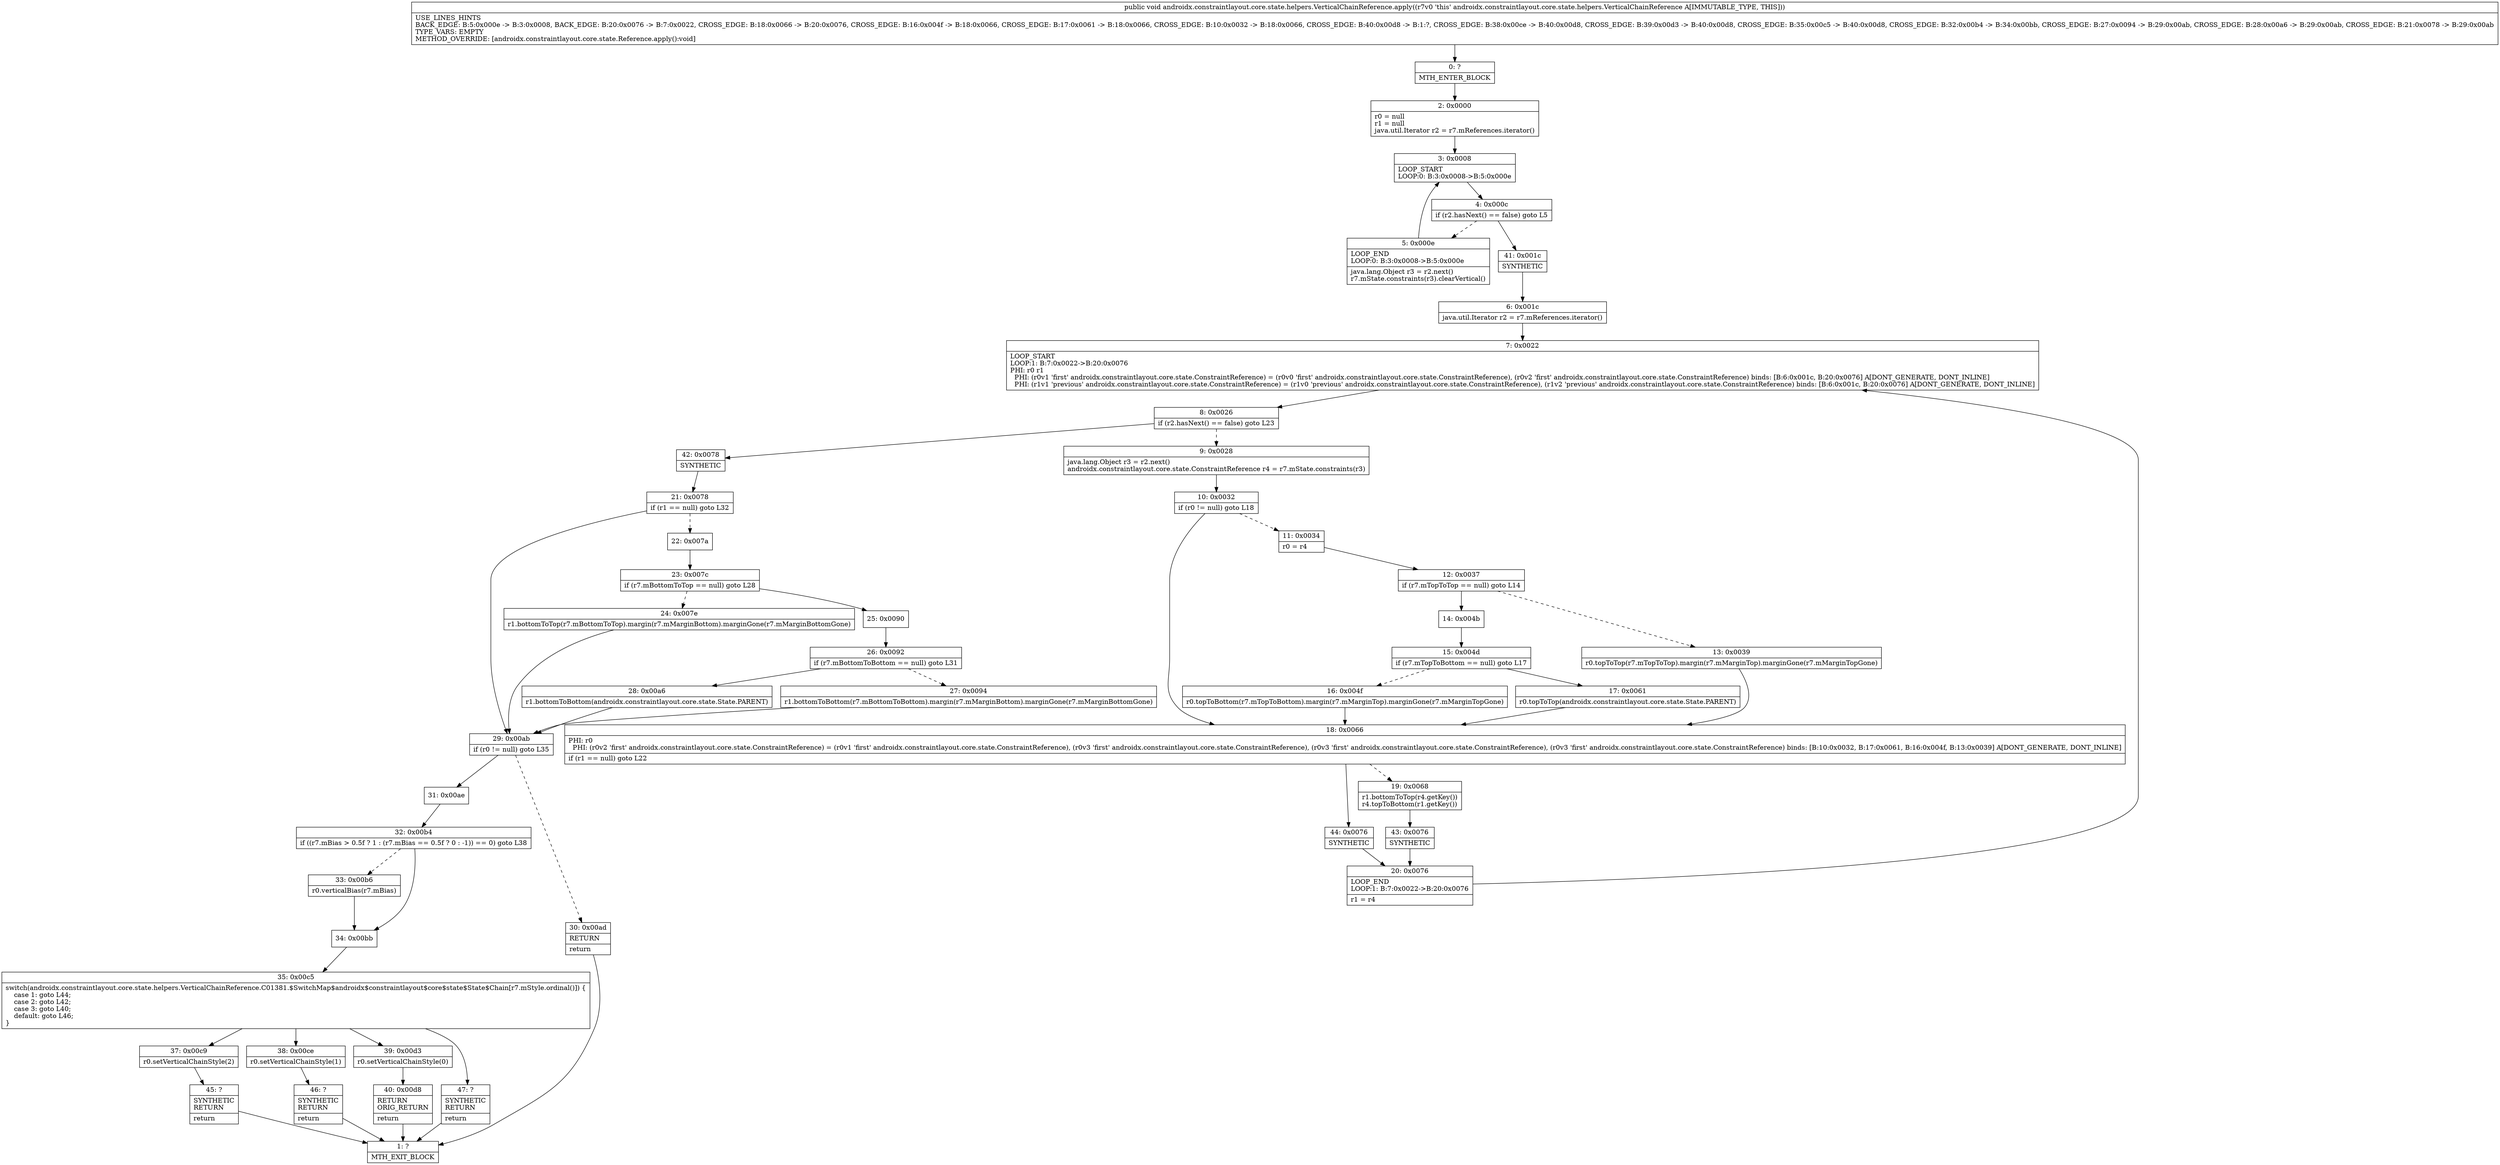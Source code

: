 digraph "CFG forandroidx.constraintlayout.core.state.helpers.VerticalChainReference.apply()V" {
Node_0 [shape=record,label="{0\:\ ?|MTH_ENTER_BLOCK\l}"];
Node_2 [shape=record,label="{2\:\ 0x0000|r0 = null\lr1 = null\ljava.util.Iterator r2 = r7.mReferences.iterator()\l}"];
Node_3 [shape=record,label="{3\:\ 0x0008|LOOP_START\lLOOP:0: B:3:0x0008\-\>B:5:0x000e\l}"];
Node_4 [shape=record,label="{4\:\ 0x000c|if (r2.hasNext() == false) goto L5\l}"];
Node_5 [shape=record,label="{5\:\ 0x000e|LOOP_END\lLOOP:0: B:3:0x0008\-\>B:5:0x000e\l|java.lang.Object r3 = r2.next()\lr7.mState.constraints(r3).clearVertical()\l}"];
Node_41 [shape=record,label="{41\:\ 0x001c|SYNTHETIC\l}"];
Node_6 [shape=record,label="{6\:\ 0x001c|java.util.Iterator r2 = r7.mReferences.iterator()\l}"];
Node_7 [shape=record,label="{7\:\ 0x0022|LOOP_START\lLOOP:1: B:7:0x0022\-\>B:20:0x0076\lPHI: r0 r1 \l  PHI: (r0v1 'first' androidx.constraintlayout.core.state.ConstraintReference) = (r0v0 'first' androidx.constraintlayout.core.state.ConstraintReference), (r0v2 'first' androidx.constraintlayout.core.state.ConstraintReference) binds: [B:6:0x001c, B:20:0x0076] A[DONT_GENERATE, DONT_INLINE]\l  PHI: (r1v1 'previous' androidx.constraintlayout.core.state.ConstraintReference) = (r1v0 'previous' androidx.constraintlayout.core.state.ConstraintReference), (r1v2 'previous' androidx.constraintlayout.core.state.ConstraintReference) binds: [B:6:0x001c, B:20:0x0076] A[DONT_GENERATE, DONT_INLINE]\l}"];
Node_8 [shape=record,label="{8\:\ 0x0026|if (r2.hasNext() == false) goto L23\l}"];
Node_9 [shape=record,label="{9\:\ 0x0028|java.lang.Object r3 = r2.next()\landroidx.constraintlayout.core.state.ConstraintReference r4 = r7.mState.constraints(r3)\l}"];
Node_10 [shape=record,label="{10\:\ 0x0032|if (r0 != null) goto L18\l}"];
Node_11 [shape=record,label="{11\:\ 0x0034|r0 = r4\l}"];
Node_12 [shape=record,label="{12\:\ 0x0037|if (r7.mTopToTop == null) goto L14\l}"];
Node_13 [shape=record,label="{13\:\ 0x0039|r0.topToTop(r7.mTopToTop).margin(r7.mMarginTop).marginGone(r7.mMarginTopGone)\l}"];
Node_14 [shape=record,label="{14\:\ 0x004b}"];
Node_15 [shape=record,label="{15\:\ 0x004d|if (r7.mTopToBottom == null) goto L17\l}"];
Node_16 [shape=record,label="{16\:\ 0x004f|r0.topToBottom(r7.mTopToBottom).margin(r7.mMarginTop).marginGone(r7.mMarginTopGone)\l}"];
Node_17 [shape=record,label="{17\:\ 0x0061|r0.topToTop(androidx.constraintlayout.core.state.State.PARENT)\l}"];
Node_18 [shape=record,label="{18\:\ 0x0066|PHI: r0 \l  PHI: (r0v2 'first' androidx.constraintlayout.core.state.ConstraintReference) = (r0v1 'first' androidx.constraintlayout.core.state.ConstraintReference), (r0v3 'first' androidx.constraintlayout.core.state.ConstraintReference), (r0v3 'first' androidx.constraintlayout.core.state.ConstraintReference), (r0v3 'first' androidx.constraintlayout.core.state.ConstraintReference) binds: [B:10:0x0032, B:17:0x0061, B:16:0x004f, B:13:0x0039] A[DONT_GENERATE, DONT_INLINE]\l|if (r1 == null) goto L22\l}"];
Node_19 [shape=record,label="{19\:\ 0x0068|r1.bottomToTop(r4.getKey())\lr4.topToBottom(r1.getKey())\l}"];
Node_43 [shape=record,label="{43\:\ 0x0076|SYNTHETIC\l}"];
Node_20 [shape=record,label="{20\:\ 0x0076|LOOP_END\lLOOP:1: B:7:0x0022\-\>B:20:0x0076\l|r1 = r4\l}"];
Node_44 [shape=record,label="{44\:\ 0x0076|SYNTHETIC\l}"];
Node_42 [shape=record,label="{42\:\ 0x0078|SYNTHETIC\l}"];
Node_21 [shape=record,label="{21\:\ 0x0078|if (r1 == null) goto L32\l}"];
Node_22 [shape=record,label="{22\:\ 0x007a}"];
Node_23 [shape=record,label="{23\:\ 0x007c|if (r7.mBottomToTop == null) goto L28\l}"];
Node_24 [shape=record,label="{24\:\ 0x007e|r1.bottomToTop(r7.mBottomToTop).margin(r7.mMarginBottom).marginGone(r7.mMarginBottomGone)\l}"];
Node_25 [shape=record,label="{25\:\ 0x0090}"];
Node_26 [shape=record,label="{26\:\ 0x0092|if (r7.mBottomToBottom == null) goto L31\l}"];
Node_27 [shape=record,label="{27\:\ 0x0094|r1.bottomToBottom(r7.mBottomToBottom).margin(r7.mMarginBottom).marginGone(r7.mMarginBottomGone)\l}"];
Node_28 [shape=record,label="{28\:\ 0x00a6|r1.bottomToBottom(androidx.constraintlayout.core.state.State.PARENT)\l}"];
Node_29 [shape=record,label="{29\:\ 0x00ab|if (r0 != null) goto L35\l}"];
Node_30 [shape=record,label="{30\:\ 0x00ad|RETURN\l|return\l}"];
Node_1 [shape=record,label="{1\:\ ?|MTH_EXIT_BLOCK\l}"];
Node_31 [shape=record,label="{31\:\ 0x00ae}"];
Node_32 [shape=record,label="{32\:\ 0x00b4|if ((r7.mBias \> 0.5f ? 1 : (r7.mBias == 0.5f ? 0 : \-1)) == 0) goto L38\l}"];
Node_33 [shape=record,label="{33\:\ 0x00b6|r0.verticalBias(r7.mBias)\l}"];
Node_34 [shape=record,label="{34\:\ 0x00bb}"];
Node_35 [shape=record,label="{35\:\ 0x00c5|switch(androidx.constraintlayout.core.state.helpers.VerticalChainReference.C01381.$SwitchMap$androidx$constraintlayout$core$state$State$Chain[r7.mStyle.ordinal()]) \{\l    case 1: goto L44;\l    case 2: goto L42;\l    case 3: goto L40;\l    default: goto L46;\l\}\l}"];
Node_37 [shape=record,label="{37\:\ 0x00c9|r0.setVerticalChainStyle(2)\l}"];
Node_45 [shape=record,label="{45\:\ ?|SYNTHETIC\lRETURN\l|return\l}"];
Node_38 [shape=record,label="{38\:\ 0x00ce|r0.setVerticalChainStyle(1)\l}"];
Node_46 [shape=record,label="{46\:\ ?|SYNTHETIC\lRETURN\l|return\l}"];
Node_39 [shape=record,label="{39\:\ 0x00d3|r0.setVerticalChainStyle(0)\l}"];
Node_40 [shape=record,label="{40\:\ 0x00d8|RETURN\lORIG_RETURN\l|return\l}"];
Node_47 [shape=record,label="{47\:\ ?|SYNTHETIC\lRETURN\l|return\l}"];
MethodNode[shape=record,label="{public void androidx.constraintlayout.core.state.helpers.VerticalChainReference.apply((r7v0 'this' androidx.constraintlayout.core.state.helpers.VerticalChainReference A[IMMUTABLE_TYPE, THIS]))  | USE_LINES_HINTS\lBACK_EDGE: B:5:0x000e \-\> B:3:0x0008, BACK_EDGE: B:20:0x0076 \-\> B:7:0x0022, CROSS_EDGE: B:18:0x0066 \-\> B:20:0x0076, CROSS_EDGE: B:16:0x004f \-\> B:18:0x0066, CROSS_EDGE: B:17:0x0061 \-\> B:18:0x0066, CROSS_EDGE: B:10:0x0032 \-\> B:18:0x0066, CROSS_EDGE: B:40:0x00d8 \-\> B:1:?, CROSS_EDGE: B:38:0x00ce \-\> B:40:0x00d8, CROSS_EDGE: B:39:0x00d3 \-\> B:40:0x00d8, CROSS_EDGE: B:35:0x00c5 \-\> B:40:0x00d8, CROSS_EDGE: B:32:0x00b4 \-\> B:34:0x00bb, CROSS_EDGE: B:27:0x0094 \-\> B:29:0x00ab, CROSS_EDGE: B:28:0x00a6 \-\> B:29:0x00ab, CROSS_EDGE: B:21:0x0078 \-\> B:29:0x00ab\lTYPE_VARS: EMPTY\lMETHOD_OVERRIDE: [androidx.constraintlayout.core.state.Reference.apply():void]\l}"];
MethodNode -> Node_0;Node_0 -> Node_2;
Node_2 -> Node_3;
Node_3 -> Node_4;
Node_4 -> Node_5[style=dashed];
Node_4 -> Node_41;
Node_5 -> Node_3;
Node_41 -> Node_6;
Node_6 -> Node_7;
Node_7 -> Node_8;
Node_8 -> Node_9[style=dashed];
Node_8 -> Node_42;
Node_9 -> Node_10;
Node_10 -> Node_11[style=dashed];
Node_10 -> Node_18;
Node_11 -> Node_12;
Node_12 -> Node_13[style=dashed];
Node_12 -> Node_14;
Node_13 -> Node_18;
Node_14 -> Node_15;
Node_15 -> Node_16[style=dashed];
Node_15 -> Node_17;
Node_16 -> Node_18;
Node_17 -> Node_18;
Node_18 -> Node_19[style=dashed];
Node_18 -> Node_44;
Node_19 -> Node_43;
Node_43 -> Node_20;
Node_20 -> Node_7;
Node_44 -> Node_20;
Node_42 -> Node_21;
Node_21 -> Node_22[style=dashed];
Node_21 -> Node_29;
Node_22 -> Node_23;
Node_23 -> Node_24[style=dashed];
Node_23 -> Node_25;
Node_24 -> Node_29;
Node_25 -> Node_26;
Node_26 -> Node_27[style=dashed];
Node_26 -> Node_28;
Node_27 -> Node_29;
Node_28 -> Node_29;
Node_29 -> Node_30[style=dashed];
Node_29 -> Node_31;
Node_30 -> Node_1;
Node_31 -> Node_32;
Node_32 -> Node_33[style=dashed];
Node_32 -> Node_34;
Node_33 -> Node_34;
Node_34 -> Node_35;
Node_35 -> Node_37;
Node_35 -> Node_38;
Node_35 -> Node_39;
Node_35 -> Node_47;
Node_37 -> Node_45;
Node_45 -> Node_1;
Node_38 -> Node_46;
Node_46 -> Node_1;
Node_39 -> Node_40;
Node_40 -> Node_1;
Node_47 -> Node_1;
}

